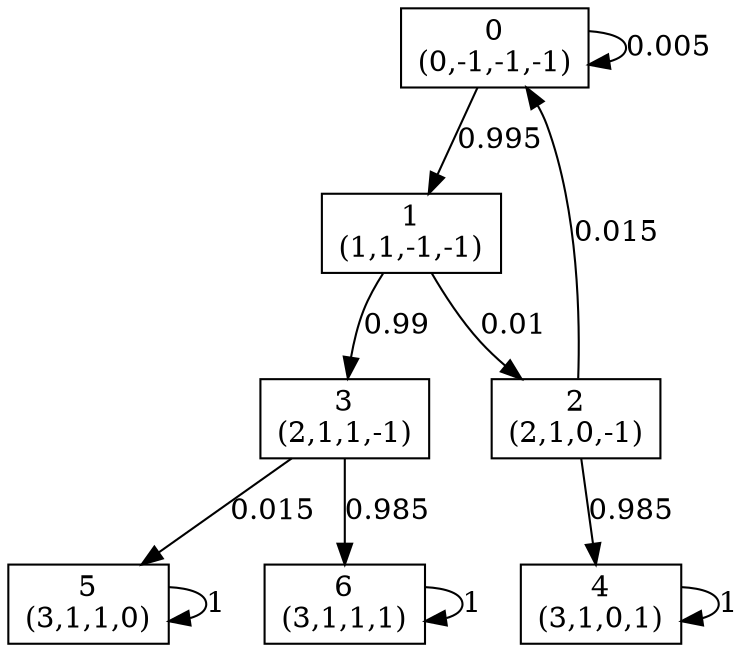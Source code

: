 digraph P {
node [shape=box];
0 -> 0 [ label="0.005" ];
0 -> 1 [ label="0.995" ];
1 -> 2 [ label="0.01" ];
1 -> 3 [ label="0.99" ];
2 -> 0 [ label="0.015" ];
2 -> 4 [ label="0.985" ];
3 -> 5 [ label="0.015" ];
3 -> 6 [ label="0.985" ];
4 -> 4 [ label="1" ];
5 -> 5 [ label="1" ];
6 -> 6 [ label="1" ];
0 [label="0\n(0,-1,-1,-1)"];
1 [label="1\n(1,1,-1,-1)"];
2 [label="2\n(2,1,0,-1)"];
3 [label="3\n(2,1,1,-1)"];
4 [label="4\n(3,1,0,1)"];
5 [label="5\n(3,1,1,0)"];
6 [label="6\n(3,1,1,1)"];
}
